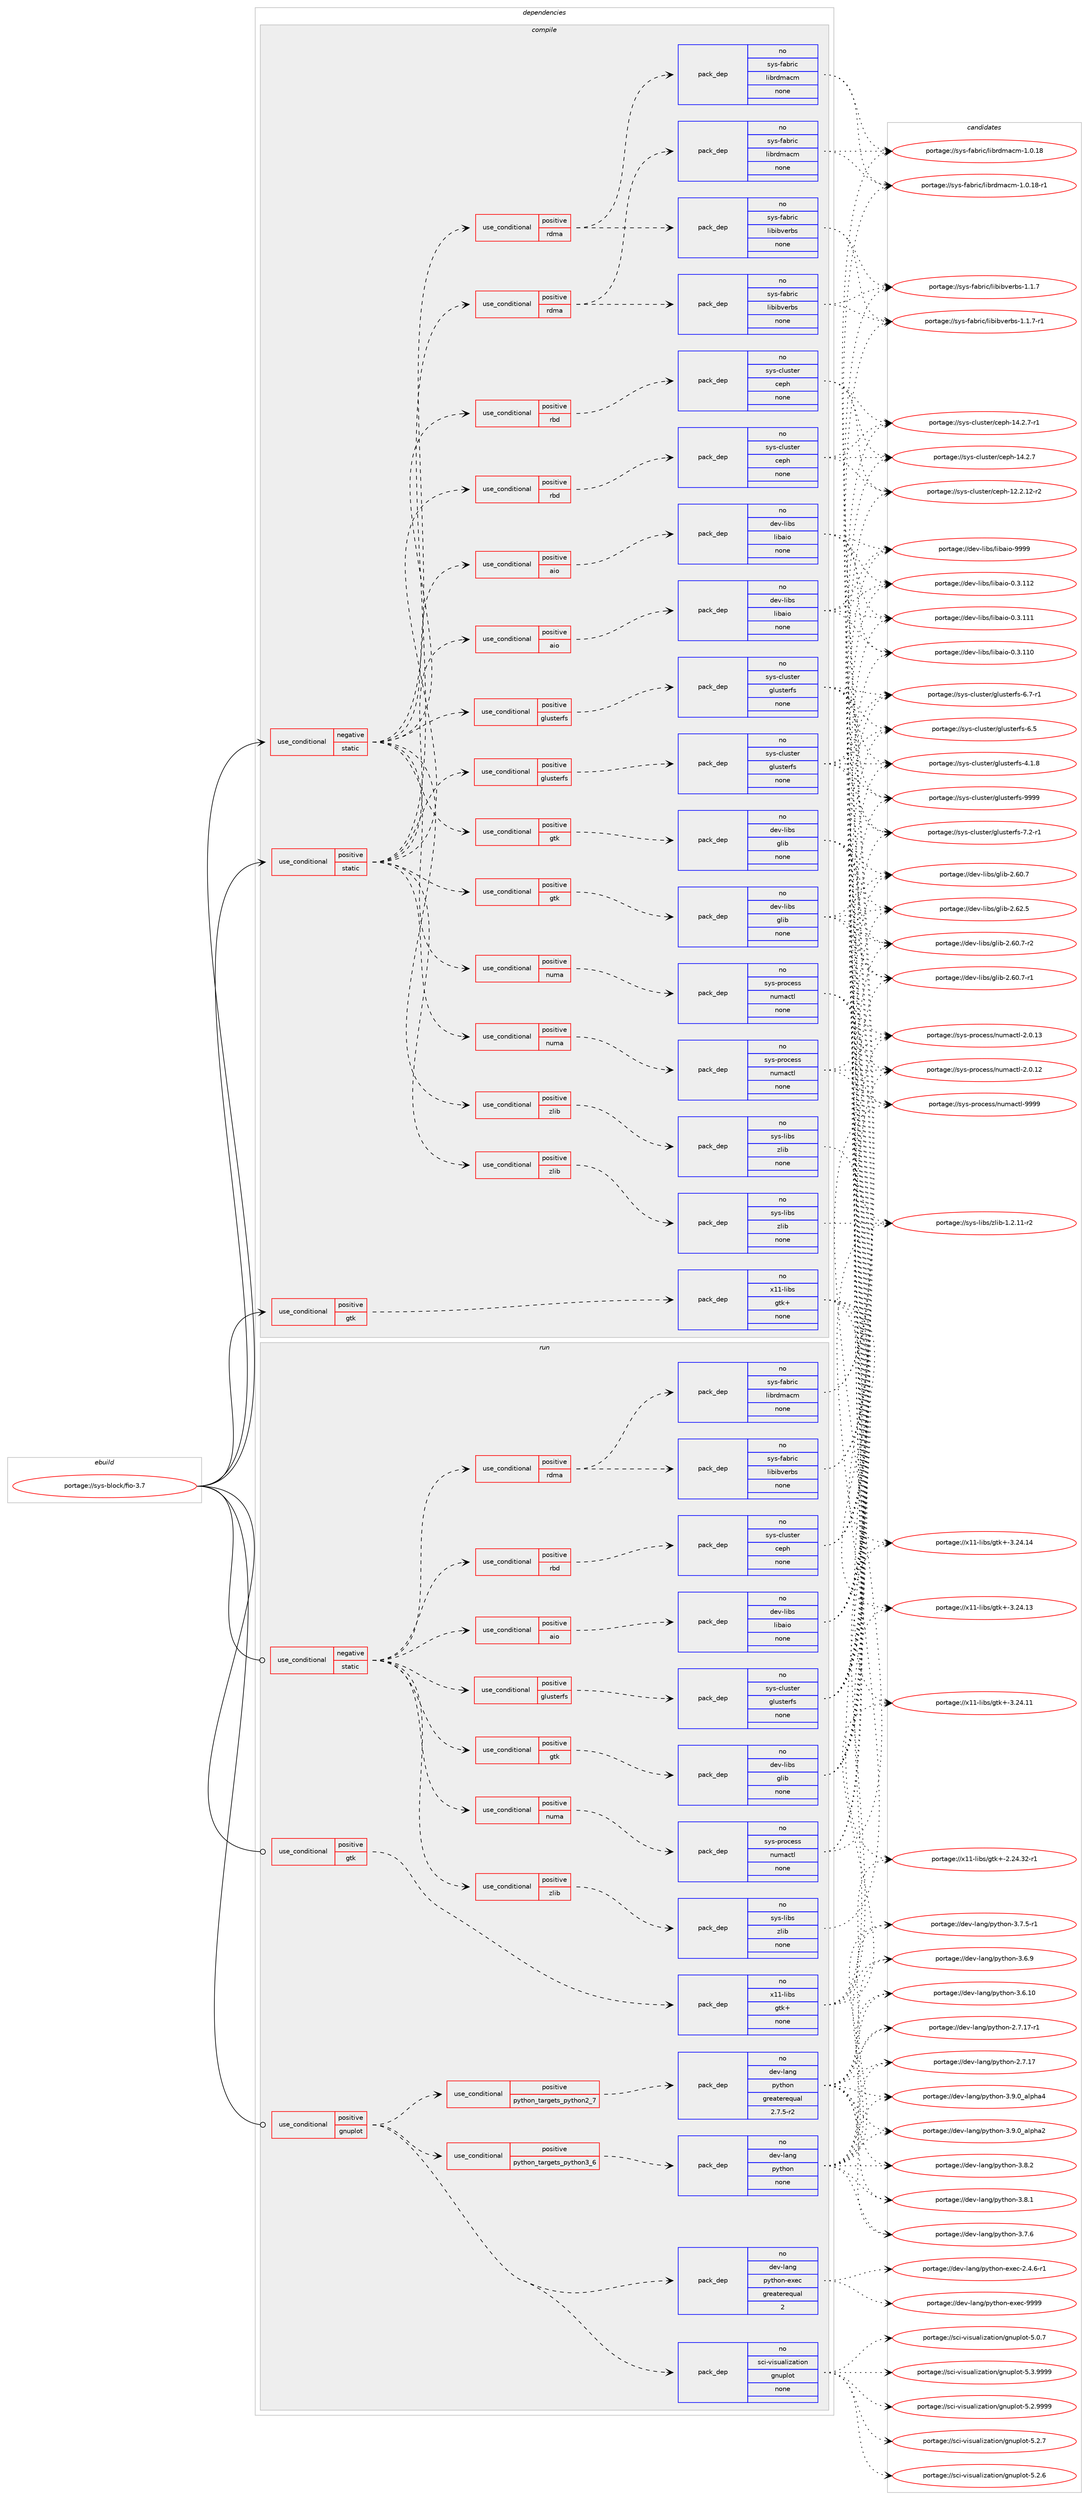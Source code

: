digraph prolog {

# *************
# Graph options
# *************

newrank=true;
concentrate=true;
compound=true;
graph [rankdir=LR,fontname=Helvetica,fontsize=10,ranksep=1.5];#, ranksep=2.5, nodesep=0.2];
edge  [arrowhead=vee];
node  [fontname=Helvetica,fontsize=10];

# **********
# The ebuild
# **********

subgraph cluster_leftcol {
color=gray;
rank=same;
label=<<i>ebuild</i>>;
id [label="portage://sys-block/fio-3.7", color=red, width=4, href="../sys-block/fio-3.7.svg"];
}

# ****************
# The dependencies
# ****************

subgraph cluster_midcol {
color=gray;
label=<<i>dependencies</i>>;
subgraph cluster_compile {
fillcolor="#eeeeee";
style=filled;
label=<<i>compile</i>>;
subgraph cond6771 {
dependency34667 [label=<<TABLE BORDER="0" CELLBORDER="1" CELLSPACING="0" CELLPADDING="4"><TR><TD ROWSPAN="3" CELLPADDING="10">use_conditional</TD></TR><TR><TD>negative</TD></TR><TR><TD>static</TD></TR></TABLE>>, shape=none, color=red];
subgraph cond6772 {
dependency34668 [label=<<TABLE BORDER="0" CELLBORDER="1" CELLSPACING="0" CELLPADDING="4"><TR><TD ROWSPAN="3" CELLPADDING="10">use_conditional</TD></TR><TR><TD>positive</TD></TR><TR><TD>aio</TD></TR></TABLE>>, shape=none, color=red];
subgraph pack27025 {
dependency34669 [label=<<TABLE BORDER="0" CELLBORDER="1" CELLSPACING="0" CELLPADDING="4" WIDTH="220"><TR><TD ROWSPAN="6" CELLPADDING="30">pack_dep</TD></TR><TR><TD WIDTH="110">no</TD></TR><TR><TD>dev-libs</TD></TR><TR><TD>libaio</TD></TR><TR><TD>none</TD></TR><TR><TD></TD></TR></TABLE>>, shape=none, color=blue];
}
dependency34668:e -> dependency34669:w [weight=20,style="dashed",arrowhead="vee"];
}
dependency34667:e -> dependency34668:w [weight=20,style="dashed",arrowhead="vee"];
subgraph cond6773 {
dependency34670 [label=<<TABLE BORDER="0" CELLBORDER="1" CELLSPACING="0" CELLPADDING="4"><TR><TD ROWSPAN="3" CELLPADDING="10">use_conditional</TD></TR><TR><TD>positive</TD></TR><TR><TD>glusterfs</TD></TR></TABLE>>, shape=none, color=red];
subgraph pack27026 {
dependency34671 [label=<<TABLE BORDER="0" CELLBORDER="1" CELLSPACING="0" CELLPADDING="4" WIDTH="220"><TR><TD ROWSPAN="6" CELLPADDING="30">pack_dep</TD></TR><TR><TD WIDTH="110">no</TD></TR><TR><TD>sys-cluster</TD></TR><TR><TD>glusterfs</TD></TR><TR><TD>none</TD></TR><TR><TD></TD></TR></TABLE>>, shape=none, color=blue];
}
dependency34670:e -> dependency34671:w [weight=20,style="dashed",arrowhead="vee"];
}
dependency34667:e -> dependency34670:w [weight=20,style="dashed",arrowhead="vee"];
subgraph cond6774 {
dependency34672 [label=<<TABLE BORDER="0" CELLBORDER="1" CELLSPACING="0" CELLPADDING="4"><TR><TD ROWSPAN="3" CELLPADDING="10">use_conditional</TD></TR><TR><TD>positive</TD></TR><TR><TD>gtk</TD></TR></TABLE>>, shape=none, color=red];
subgraph pack27027 {
dependency34673 [label=<<TABLE BORDER="0" CELLBORDER="1" CELLSPACING="0" CELLPADDING="4" WIDTH="220"><TR><TD ROWSPAN="6" CELLPADDING="30">pack_dep</TD></TR><TR><TD WIDTH="110">no</TD></TR><TR><TD>dev-libs</TD></TR><TR><TD>glib</TD></TR><TR><TD>none</TD></TR><TR><TD></TD></TR></TABLE>>, shape=none, color=blue];
}
dependency34672:e -> dependency34673:w [weight=20,style="dashed",arrowhead="vee"];
}
dependency34667:e -> dependency34672:w [weight=20,style="dashed",arrowhead="vee"];
subgraph cond6775 {
dependency34674 [label=<<TABLE BORDER="0" CELLBORDER="1" CELLSPACING="0" CELLPADDING="4"><TR><TD ROWSPAN="3" CELLPADDING="10">use_conditional</TD></TR><TR><TD>positive</TD></TR><TR><TD>numa</TD></TR></TABLE>>, shape=none, color=red];
subgraph pack27028 {
dependency34675 [label=<<TABLE BORDER="0" CELLBORDER="1" CELLSPACING="0" CELLPADDING="4" WIDTH="220"><TR><TD ROWSPAN="6" CELLPADDING="30">pack_dep</TD></TR><TR><TD WIDTH="110">no</TD></TR><TR><TD>sys-process</TD></TR><TR><TD>numactl</TD></TR><TR><TD>none</TD></TR><TR><TD></TD></TR></TABLE>>, shape=none, color=blue];
}
dependency34674:e -> dependency34675:w [weight=20,style="dashed",arrowhead="vee"];
}
dependency34667:e -> dependency34674:w [weight=20,style="dashed",arrowhead="vee"];
subgraph cond6776 {
dependency34676 [label=<<TABLE BORDER="0" CELLBORDER="1" CELLSPACING="0" CELLPADDING="4"><TR><TD ROWSPAN="3" CELLPADDING="10">use_conditional</TD></TR><TR><TD>positive</TD></TR><TR><TD>rbd</TD></TR></TABLE>>, shape=none, color=red];
subgraph pack27029 {
dependency34677 [label=<<TABLE BORDER="0" CELLBORDER="1" CELLSPACING="0" CELLPADDING="4" WIDTH="220"><TR><TD ROWSPAN="6" CELLPADDING="30">pack_dep</TD></TR><TR><TD WIDTH="110">no</TD></TR><TR><TD>sys-cluster</TD></TR><TR><TD>ceph</TD></TR><TR><TD>none</TD></TR><TR><TD></TD></TR></TABLE>>, shape=none, color=blue];
}
dependency34676:e -> dependency34677:w [weight=20,style="dashed",arrowhead="vee"];
}
dependency34667:e -> dependency34676:w [weight=20,style="dashed",arrowhead="vee"];
subgraph cond6777 {
dependency34678 [label=<<TABLE BORDER="0" CELLBORDER="1" CELLSPACING="0" CELLPADDING="4"><TR><TD ROWSPAN="3" CELLPADDING="10">use_conditional</TD></TR><TR><TD>positive</TD></TR><TR><TD>rdma</TD></TR></TABLE>>, shape=none, color=red];
subgraph pack27030 {
dependency34679 [label=<<TABLE BORDER="0" CELLBORDER="1" CELLSPACING="0" CELLPADDING="4" WIDTH="220"><TR><TD ROWSPAN="6" CELLPADDING="30">pack_dep</TD></TR><TR><TD WIDTH="110">no</TD></TR><TR><TD>sys-fabric</TD></TR><TR><TD>libibverbs</TD></TR><TR><TD>none</TD></TR><TR><TD></TD></TR></TABLE>>, shape=none, color=blue];
}
dependency34678:e -> dependency34679:w [weight=20,style="dashed",arrowhead="vee"];
subgraph pack27031 {
dependency34680 [label=<<TABLE BORDER="0" CELLBORDER="1" CELLSPACING="0" CELLPADDING="4" WIDTH="220"><TR><TD ROWSPAN="6" CELLPADDING="30">pack_dep</TD></TR><TR><TD WIDTH="110">no</TD></TR><TR><TD>sys-fabric</TD></TR><TR><TD>librdmacm</TD></TR><TR><TD>none</TD></TR><TR><TD></TD></TR></TABLE>>, shape=none, color=blue];
}
dependency34678:e -> dependency34680:w [weight=20,style="dashed",arrowhead="vee"];
}
dependency34667:e -> dependency34678:w [weight=20,style="dashed",arrowhead="vee"];
subgraph cond6778 {
dependency34681 [label=<<TABLE BORDER="0" CELLBORDER="1" CELLSPACING="0" CELLPADDING="4"><TR><TD ROWSPAN="3" CELLPADDING="10">use_conditional</TD></TR><TR><TD>positive</TD></TR><TR><TD>zlib</TD></TR></TABLE>>, shape=none, color=red];
subgraph pack27032 {
dependency34682 [label=<<TABLE BORDER="0" CELLBORDER="1" CELLSPACING="0" CELLPADDING="4" WIDTH="220"><TR><TD ROWSPAN="6" CELLPADDING="30">pack_dep</TD></TR><TR><TD WIDTH="110">no</TD></TR><TR><TD>sys-libs</TD></TR><TR><TD>zlib</TD></TR><TR><TD>none</TD></TR><TR><TD></TD></TR></TABLE>>, shape=none, color=blue];
}
dependency34681:e -> dependency34682:w [weight=20,style="dashed",arrowhead="vee"];
}
dependency34667:e -> dependency34681:w [weight=20,style="dashed",arrowhead="vee"];
}
id:e -> dependency34667:w [weight=20,style="solid",arrowhead="vee"];
subgraph cond6779 {
dependency34683 [label=<<TABLE BORDER="0" CELLBORDER="1" CELLSPACING="0" CELLPADDING="4"><TR><TD ROWSPAN="3" CELLPADDING="10">use_conditional</TD></TR><TR><TD>positive</TD></TR><TR><TD>gtk</TD></TR></TABLE>>, shape=none, color=red];
subgraph pack27033 {
dependency34684 [label=<<TABLE BORDER="0" CELLBORDER="1" CELLSPACING="0" CELLPADDING="4" WIDTH="220"><TR><TD ROWSPAN="6" CELLPADDING="30">pack_dep</TD></TR><TR><TD WIDTH="110">no</TD></TR><TR><TD>x11-libs</TD></TR><TR><TD>gtk+</TD></TR><TR><TD>none</TD></TR><TR><TD></TD></TR></TABLE>>, shape=none, color=blue];
}
dependency34683:e -> dependency34684:w [weight=20,style="dashed",arrowhead="vee"];
}
id:e -> dependency34683:w [weight=20,style="solid",arrowhead="vee"];
subgraph cond6780 {
dependency34685 [label=<<TABLE BORDER="0" CELLBORDER="1" CELLSPACING="0" CELLPADDING="4"><TR><TD ROWSPAN="3" CELLPADDING="10">use_conditional</TD></TR><TR><TD>positive</TD></TR><TR><TD>static</TD></TR></TABLE>>, shape=none, color=red];
subgraph cond6781 {
dependency34686 [label=<<TABLE BORDER="0" CELLBORDER="1" CELLSPACING="0" CELLPADDING="4"><TR><TD ROWSPAN="3" CELLPADDING="10">use_conditional</TD></TR><TR><TD>positive</TD></TR><TR><TD>aio</TD></TR></TABLE>>, shape=none, color=red];
subgraph pack27034 {
dependency34687 [label=<<TABLE BORDER="0" CELLBORDER="1" CELLSPACING="0" CELLPADDING="4" WIDTH="220"><TR><TD ROWSPAN="6" CELLPADDING="30">pack_dep</TD></TR><TR><TD WIDTH="110">no</TD></TR><TR><TD>dev-libs</TD></TR><TR><TD>libaio</TD></TR><TR><TD>none</TD></TR><TR><TD></TD></TR></TABLE>>, shape=none, color=blue];
}
dependency34686:e -> dependency34687:w [weight=20,style="dashed",arrowhead="vee"];
}
dependency34685:e -> dependency34686:w [weight=20,style="dashed",arrowhead="vee"];
subgraph cond6782 {
dependency34688 [label=<<TABLE BORDER="0" CELLBORDER="1" CELLSPACING="0" CELLPADDING="4"><TR><TD ROWSPAN="3" CELLPADDING="10">use_conditional</TD></TR><TR><TD>positive</TD></TR><TR><TD>glusterfs</TD></TR></TABLE>>, shape=none, color=red];
subgraph pack27035 {
dependency34689 [label=<<TABLE BORDER="0" CELLBORDER="1" CELLSPACING="0" CELLPADDING="4" WIDTH="220"><TR><TD ROWSPAN="6" CELLPADDING="30">pack_dep</TD></TR><TR><TD WIDTH="110">no</TD></TR><TR><TD>sys-cluster</TD></TR><TR><TD>glusterfs</TD></TR><TR><TD>none</TD></TR><TR><TD></TD></TR></TABLE>>, shape=none, color=blue];
}
dependency34688:e -> dependency34689:w [weight=20,style="dashed",arrowhead="vee"];
}
dependency34685:e -> dependency34688:w [weight=20,style="dashed",arrowhead="vee"];
subgraph cond6783 {
dependency34690 [label=<<TABLE BORDER="0" CELLBORDER="1" CELLSPACING="0" CELLPADDING="4"><TR><TD ROWSPAN="3" CELLPADDING="10">use_conditional</TD></TR><TR><TD>positive</TD></TR><TR><TD>gtk</TD></TR></TABLE>>, shape=none, color=red];
subgraph pack27036 {
dependency34691 [label=<<TABLE BORDER="0" CELLBORDER="1" CELLSPACING="0" CELLPADDING="4" WIDTH="220"><TR><TD ROWSPAN="6" CELLPADDING="30">pack_dep</TD></TR><TR><TD WIDTH="110">no</TD></TR><TR><TD>dev-libs</TD></TR><TR><TD>glib</TD></TR><TR><TD>none</TD></TR><TR><TD></TD></TR></TABLE>>, shape=none, color=blue];
}
dependency34690:e -> dependency34691:w [weight=20,style="dashed",arrowhead="vee"];
}
dependency34685:e -> dependency34690:w [weight=20,style="dashed",arrowhead="vee"];
subgraph cond6784 {
dependency34692 [label=<<TABLE BORDER="0" CELLBORDER="1" CELLSPACING="0" CELLPADDING="4"><TR><TD ROWSPAN="3" CELLPADDING="10">use_conditional</TD></TR><TR><TD>positive</TD></TR><TR><TD>numa</TD></TR></TABLE>>, shape=none, color=red];
subgraph pack27037 {
dependency34693 [label=<<TABLE BORDER="0" CELLBORDER="1" CELLSPACING="0" CELLPADDING="4" WIDTH="220"><TR><TD ROWSPAN="6" CELLPADDING="30">pack_dep</TD></TR><TR><TD WIDTH="110">no</TD></TR><TR><TD>sys-process</TD></TR><TR><TD>numactl</TD></TR><TR><TD>none</TD></TR><TR><TD></TD></TR></TABLE>>, shape=none, color=blue];
}
dependency34692:e -> dependency34693:w [weight=20,style="dashed",arrowhead="vee"];
}
dependency34685:e -> dependency34692:w [weight=20,style="dashed",arrowhead="vee"];
subgraph cond6785 {
dependency34694 [label=<<TABLE BORDER="0" CELLBORDER="1" CELLSPACING="0" CELLPADDING="4"><TR><TD ROWSPAN="3" CELLPADDING="10">use_conditional</TD></TR><TR><TD>positive</TD></TR><TR><TD>rbd</TD></TR></TABLE>>, shape=none, color=red];
subgraph pack27038 {
dependency34695 [label=<<TABLE BORDER="0" CELLBORDER="1" CELLSPACING="0" CELLPADDING="4" WIDTH="220"><TR><TD ROWSPAN="6" CELLPADDING="30">pack_dep</TD></TR><TR><TD WIDTH="110">no</TD></TR><TR><TD>sys-cluster</TD></TR><TR><TD>ceph</TD></TR><TR><TD>none</TD></TR><TR><TD></TD></TR></TABLE>>, shape=none, color=blue];
}
dependency34694:e -> dependency34695:w [weight=20,style="dashed",arrowhead="vee"];
}
dependency34685:e -> dependency34694:w [weight=20,style="dashed",arrowhead="vee"];
subgraph cond6786 {
dependency34696 [label=<<TABLE BORDER="0" CELLBORDER="1" CELLSPACING="0" CELLPADDING="4"><TR><TD ROWSPAN="3" CELLPADDING="10">use_conditional</TD></TR><TR><TD>positive</TD></TR><TR><TD>rdma</TD></TR></TABLE>>, shape=none, color=red];
subgraph pack27039 {
dependency34697 [label=<<TABLE BORDER="0" CELLBORDER="1" CELLSPACING="0" CELLPADDING="4" WIDTH="220"><TR><TD ROWSPAN="6" CELLPADDING="30">pack_dep</TD></TR><TR><TD WIDTH="110">no</TD></TR><TR><TD>sys-fabric</TD></TR><TR><TD>libibverbs</TD></TR><TR><TD>none</TD></TR><TR><TD></TD></TR></TABLE>>, shape=none, color=blue];
}
dependency34696:e -> dependency34697:w [weight=20,style="dashed",arrowhead="vee"];
subgraph pack27040 {
dependency34698 [label=<<TABLE BORDER="0" CELLBORDER="1" CELLSPACING="0" CELLPADDING="4" WIDTH="220"><TR><TD ROWSPAN="6" CELLPADDING="30">pack_dep</TD></TR><TR><TD WIDTH="110">no</TD></TR><TR><TD>sys-fabric</TD></TR><TR><TD>librdmacm</TD></TR><TR><TD>none</TD></TR><TR><TD></TD></TR></TABLE>>, shape=none, color=blue];
}
dependency34696:e -> dependency34698:w [weight=20,style="dashed",arrowhead="vee"];
}
dependency34685:e -> dependency34696:w [weight=20,style="dashed",arrowhead="vee"];
subgraph cond6787 {
dependency34699 [label=<<TABLE BORDER="0" CELLBORDER="1" CELLSPACING="0" CELLPADDING="4"><TR><TD ROWSPAN="3" CELLPADDING="10">use_conditional</TD></TR><TR><TD>positive</TD></TR><TR><TD>zlib</TD></TR></TABLE>>, shape=none, color=red];
subgraph pack27041 {
dependency34700 [label=<<TABLE BORDER="0" CELLBORDER="1" CELLSPACING="0" CELLPADDING="4" WIDTH="220"><TR><TD ROWSPAN="6" CELLPADDING="30">pack_dep</TD></TR><TR><TD WIDTH="110">no</TD></TR><TR><TD>sys-libs</TD></TR><TR><TD>zlib</TD></TR><TR><TD>none</TD></TR><TR><TD></TD></TR></TABLE>>, shape=none, color=blue];
}
dependency34699:e -> dependency34700:w [weight=20,style="dashed",arrowhead="vee"];
}
dependency34685:e -> dependency34699:w [weight=20,style="dashed",arrowhead="vee"];
}
id:e -> dependency34685:w [weight=20,style="solid",arrowhead="vee"];
}
subgraph cluster_compileandrun {
fillcolor="#eeeeee";
style=filled;
label=<<i>compile and run</i>>;
}
subgraph cluster_run {
fillcolor="#eeeeee";
style=filled;
label=<<i>run</i>>;
subgraph cond6788 {
dependency34701 [label=<<TABLE BORDER="0" CELLBORDER="1" CELLSPACING="0" CELLPADDING="4"><TR><TD ROWSPAN="3" CELLPADDING="10">use_conditional</TD></TR><TR><TD>negative</TD></TR><TR><TD>static</TD></TR></TABLE>>, shape=none, color=red];
subgraph cond6789 {
dependency34702 [label=<<TABLE BORDER="0" CELLBORDER="1" CELLSPACING="0" CELLPADDING="4"><TR><TD ROWSPAN="3" CELLPADDING="10">use_conditional</TD></TR><TR><TD>positive</TD></TR><TR><TD>aio</TD></TR></TABLE>>, shape=none, color=red];
subgraph pack27042 {
dependency34703 [label=<<TABLE BORDER="0" CELLBORDER="1" CELLSPACING="0" CELLPADDING="4" WIDTH="220"><TR><TD ROWSPAN="6" CELLPADDING="30">pack_dep</TD></TR><TR><TD WIDTH="110">no</TD></TR><TR><TD>dev-libs</TD></TR><TR><TD>libaio</TD></TR><TR><TD>none</TD></TR><TR><TD></TD></TR></TABLE>>, shape=none, color=blue];
}
dependency34702:e -> dependency34703:w [weight=20,style="dashed",arrowhead="vee"];
}
dependency34701:e -> dependency34702:w [weight=20,style="dashed",arrowhead="vee"];
subgraph cond6790 {
dependency34704 [label=<<TABLE BORDER="0" CELLBORDER="1" CELLSPACING="0" CELLPADDING="4"><TR><TD ROWSPAN="3" CELLPADDING="10">use_conditional</TD></TR><TR><TD>positive</TD></TR><TR><TD>glusterfs</TD></TR></TABLE>>, shape=none, color=red];
subgraph pack27043 {
dependency34705 [label=<<TABLE BORDER="0" CELLBORDER="1" CELLSPACING="0" CELLPADDING="4" WIDTH="220"><TR><TD ROWSPAN="6" CELLPADDING="30">pack_dep</TD></TR><TR><TD WIDTH="110">no</TD></TR><TR><TD>sys-cluster</TD></TR><TR><TD>glusterfs</TD></TR><TR><TD>none</TD></TR><TR><TD></TD></TR></TABLE>>, shape=none, color=blue];
}
dependency34704:e -> dependency34705:w [weight=20,style="dashed",arrowhead="vee"];
}
dependency34701:e -> dependency34704:w [weight=20,style="dashed",arrowhead="vee"];
subgraph cond6791 {
dependency34706 [label=<<TABLE BORDER="0" CELLBORDER="1" CELLSPACING="0" CELLPADDING="4"><TR><TD ROWSPAN="3" CELLPADDING="10">use_conditional</TD></TR><TR><TD>positive</TD></TR><TR><TD>gtk</TD></TR></TABLE>>, shape=none, color=red];
subgraph pack27044 {
dependency34707 [label=<<TABLE BORDER="0" CELLBORDER="1" CELLSPACING="0" CELLPADDING="4" WIDTH="220"><TR><TD ROWSPAN="6" CELLPADDING="30">pack_dep</TD></TR><TR><TD WIDTH="110">no</TD></TR><TR><TD>dev-libs</TD></TR><TR><TD>glib</TD></TR><TR><TD>none</TD></TR><TR><TD></TD></TR></TABLE>>, shape=none, color=blue];
}
dependency34706:e -> dependency34707:w [weight=20,style="dashed",arrowhead="vee"];
}
dependency34701:e -> dependency34706:w [weight=20,style="dashed",arrowhead="vee"];
subgraph cond6792 {
dependency34708 [label=<<TABLE BORDER="0" CELLBORDER="1" CELLSPACING="0" CELLPADDING="4"><TR><TD ROWSPAN="3" CELLPADDING="10">use_conditional</TD></TR><TR><TD>positive</TD></TR><TR><TD>numa</TD></TR></TABLE>>, shape=none, color=red];
subgraph pack27045 {
dependency34709 [label=<<TABLE BORDER="0" CELLBORDER="1" CELLSPACING="0" CELLPADDING="4" WIDTH="220"><TR><TD ROWSPAN="6" CELLPADDING="30">pack_dep</TD></TR><TR><TD WIDTH="110">no</TD></TR><TR><TD>sys-process</TD></TR><TR><TD>numactl</TD></TR><TR><TD>none</TD></TR><TR><TD></TD></TR></TABLE>>, shape=none, color=blue];
}
dependency34708:e -> dependency34709:w [weight=20,style="dashed",arrowhead="vee"];
}
dependency34701:e -> dependency34708:w [weight=20,style="dashed",arrowhead="vee"];
subgraph cond6793 {
dependency34710 [label=<<TABLE BORDER="0" CELLBORDER="1" CELLSPACING="0" CELLPADDING="4"><TR><TD ROWSPAN="3" CELLPADDING="10">use_conditional</TD></TR><TR><TD>positive</TD></TR><TR><TD>rbd</TD></TR></TABLE>>, shape=none, color=red];
subgraph pack27046 {
dependency34711 [label=<<TABLE BORDER="0" CELLBORDER="1" CELLSPACING="0" CELLPADDING="4" WIDTH="220"><TR><TD ROWSPAN="6" CELLPADDING="30">pack_dep</TD></TR><TR><TD WIDTH="110">no</TD></TR><TR><TD>sys-cluster</TD></TR><TR><TD>ceph</TD></TR><TR><TD>none</TD></TR><TR><TD></TD></TR></TABLE>>, shape=none, color=blue];
}
dependency34710:e -> dependency34711:w [weight=20,style="dashed",arrowhead="vee"];
}
dependency34701:e -> dependency34710:w [weight=20,style="dashed",arrowhead="vee"];
subgraph cond6794 {
dependency34712 [label=<<TABLE BORDER="0" CELLBORDER="1" CELLSPACING="0" CELLPADDING="4"><TR><TD ROWSPAN="3" CELLPADDING="10">use_conditional</TD></TR><TR><TD>positive</TD></TR><TR><TD>rdma</TD></TR></TABLE>>, shape=none, color=red];
subgraph pack27047 {
dependency34713 [label=<<TABLE BORDER="0" CELLBORDER="1" CELLSPACING="0" CELLPADDING="4" WIDTH="220"><TR><TD ROWSPAN="6" CELLPADDING="30">pack_dep</TD></TR><TR><TD WIDTH="110">no</TD></TR><TR><TD>sys-fabric</TD></TR><TR><TD>libibverbs</TD></TR><TR><TD>none</TD></TR><TR><TD></TD></TR></TABLE>>, shape=none, color=blue];
}
dependency34712:e -> dependency34713:w [weight=20,style="dashed",arrowhead="vee"];
subgraph pack27048 {
dependency34714 [label=<<TABLE BORDER="0" CELLBORDER="1" CELLSPACING="0" CELLPADDING="4" WIDTH="220"><TR><TD ROWSPAN="6" CELLPADDING="30">pack_dep</TD></TR><TR><TD WIDTH="110">no</TD></TR><TR><TD>sys-fabric</TD></TR><TR><TD>librdmacm</TD></TR><TR><TD>none</TD></TR><TR><TD></TD></TR></TABLE>>, shape=none, color=blue];
}
dependency34712:e -> dependency34714:w [weight=20,style="dashed",arrowhead="vee"];
}
dependency34701:e -> dependency34712:w [weight=20,style="dashed",arrowhead="vee"];
subgraph cond6795 {
dependency34715 [label=<<TABLE BORDER="0" CELLBORDER="1" CELLSPACING="0" CELLPADDING="4"><TR><TD ROWSPAN="3" CELLPADDING="10">use_conditional</TD></TR><TR><TD>positive</TD></TR><TR><TD>zlib</TD></TR></TABLE>>, shape=none, color=red];
subgraph pack27049 {
dependency34716 [label=<<TABLE BORDER="0" CELLBORDER="1" CELLSPACING="0" CELLPADDING="4" WIDTH="220"><TR><TD ROWSPAN="6" CELLPADDING="30">pack_dep</TD></TR><TR><TD WIDTH="110">no</TD></TR><TR><TD>sys-libs</TD></TR><TR><TD>zlib</TD></TR><TR><TD>none</TD></TR><TR><TD></TD></TR></TABLE>>, shape=none, color=blue];
}
dependency34715:e -> dependency34716:w [weight=20,style="dashed",arrowhead="vee"];
}
dependency34701:e -> dependency34715:w [weight=20,style="dashed",arrowhead="vee"];
}
id:e -> dependency34701:w [weight=20,style="solid",arrowhead="odot"];
subgraph cond6796 {
dependency34717 [label=<<TABLE BORDER="0" CELLBORDER="1" CELLSPACING="0" CELLPADDING="4"><TR><TD ROWSPAN="3" CELLPADDING="10">use_conditional</TD></TR><TR><TD>positive</TD></TR><TR><TD>gnuplot</TD></TR></TABLE>>, shape=none, color=red];
subgraph pack27050 {
dependency34718 [label=<<TABLE BORDER="0" CELLBORDER="1" CELLSPACING="0" CELLPADDING="4" WIDTH="220"><TR><TD ROWSPAN="6" CELLPADDING="30">pack_dep</TD></TR><TR><TD WIDTH="110">no</TD></TR><TR><TD>sci-visualization</TD></TR><TR><TD>gnuplot</TD></TR><TR><TD>none</TD></TR><TR><TD></TD></TR></TABLE>>, shape=none, color=blue];
}
dependency34717:e -> dependency34718:w [weight=20,style="dashed",arrowhead="vee"];
subgraph cond6797 {
dependency34719 [label=<<TABLE BORDER="0" CELLBORDER="1" CELLSPACING="0" CELLPADDING="4"><TR><TD ROWSPAN="3" CELLPADDING="10">use_conditional</TD></TR><TR><TD>positive</TD></TR><TR><TD>python_targets_python2_7</TD></TR></TABLE>>, shape=none, color=red];
subgraph pack27051 {
dependency34720 [label=<<TABLE BORDER="0" CELLBORDER="1" CELLSPACING="0" CELLPADDING="4" WIDTH="220"><TR><TD ROWSPAN="6" CELLPADDING="30">pack_dep</TD></TR><TR><TD WIDTH="110">no</TD></TR><TR><TD>dev-lang</TD></TR><TR><TD>python</TD></TR><TR><TD>greaterequal</TD></TR><TR><TD>2.7.5-r2</TD></TR></TABLE>>, shape=none, color=blue];
}
dependency34719:e -> dependency34720:w [weight=20,style="dashed",arrowhead="vee"];
}
dependency34717:e -> dependency34719:w [weight=20,style="dashed",arrowhead="vee"];
subgraph cond6798 {
dependency34721 [label=<<TABLE BORDER="0" CELLBORDER="1" CELLSPACING="0" CELLPADDING="4"><TR><TD ROWSPAN="3" CELLPADDING="10">use_conditional</TD></TR><TR><TD>positive</TD></TR><TR><TD>python_targets_python3_6</TD></TR></TABLE>>, shape=none, color=red];
subgraph pack27052 {
dependency34722 [label=<<TABLE BORDER="0" CELLBORDER="1" CELLSPACING="0" CELLPADDING="4" WIDTH="220"><TR><TD ROWSPAN="6" CELLPADDING="30">pack_dep</TD></TR><TR><TD WIDTH="110">no</TD></TR><TR><TD>dev-lang</TD></TR><TR><TD>python</TD></TR><TR><TD>none</TD></TR><TR><TD></TD></TR></TABLE>>, shape=none, color=blue];
}
dependency34721:e -> dependency34722:w [weight=20,style="dashed",arrowhead="vee"];
}
dependency34717:e -> dependency34721:w [weight=20,style="dashed",arrowhead="vee"];
subgraph pack27053 {
dependency34723 [label=<<TABLE BORDER="0" CELLBORDER="1" CELLSPACING="0" CELLPADDING="4" WIDTH="220"><TR><TD ROWSPAN="6" CELLPADDING="30">pack_dep</TD></TR><TR><TD WIDTH="110">no</TD></TR><TR><TD>dev-lang</TD></TR><TR><TD>python-exec</TD></TR><TR><TD>greaterequal</TD></TR><TR><TD>2</TD></TR></TABLE>>, shape=none, color=blue];
}
dependency34717:e -> dependency34723:w [weight=20,style="dashed",arrowhead="vee"];
}
id:e -> dependency34717:w [weight=20,style="solid",arrowhead="odot"];
subgraph cond6799 {
dependency34724 [label=<<TABLE BORDER="0" CELLBORDER="1" CELLSPACING="0" CELLPADDING="4"><TR><TD ROWSPAN="3" CELLPADDING="10">use_conditional</TD></TR><TR><TD>positive</TD></TR><TR><TD>gtk</TD></TR></TABLE>>, shape=none, color=red];
subgraph pack27054 {
dependency34725 [label=<<TABLE BORDER="0" CELLBORDER="1" CELLSPACING="0" CELLPADDING="4" WIDTH="220"><TR><TD ROWSPAN="6" CELLPADDING="30">pack_dep</TD></TR><TR><TD WIDTH="110">no</TD></TR><TR><TD>x11-libs</TD></TR><TR><TD>gtk+</TD></TR><TR><TD>none</TD></TR><TR><TD></TD></TR></TABLE>>, shape=none, color=blue];
}
dependency34724:e -> dependency34725:w [weight=20,style="dashed",arrowhead="vee"];
}
id:e -> dependency34724:w [weight=20,style="solid",arrowhead="odot"];
}
}

# **************
# The candidates
# **************

subgraph cluster_choices {
rank=same;
color=gray;
label=<<i>candidates</i>>;

subgraph choice27025 {
color=black;
nodesep=1;
choice10010111845108105981154710810598971051114557575757 [label="portage://dev-libs/libaio-9999", color=red, width=4,href="../dev-libs/libaio-9999.svg"];
choice10010111845108105981154710810598971051114548465146494950 [label="portage://dev-libs/libaio-0.3.112", color=red, width=4,href="../dev-libs/libaio-0.3.112.svg"];
choice10010111845108105981154710810598971051114548465146494949 [label="portage://dev-libs/libaio-0.3.111", color=red, width=4,href="../dev-libs/libaio-0.3.111.svg"];
choice10010111845108105981154710810598971051114548465146494948 [label="portage://dev-libs/libaio-0.3.110", color=red, width=4,href="../dev-libs/libaio-0.3.110.svg"];
dependency34669:e -> choice10010111845108105981154710810598971051114557575757:w [style=dotted,weight="100"];
dependency34669:e -> choice10010111845108105981154710810598971051114548465146494950:w [style=dotted,weight="100"];
dependency34669:e -> choice10010111845108105981154710810598971051114548465146494949:w [style=dotted,weight="100"];
dependency34669:e -> choice10010111845108105981154710810598971051114548465146494948:w [style=dotted,weight="100"];
}
subgraph choice27026 {
color=black;
nodesep=1;
choice1151211154599108117115116101114471031081171151161011141021154557575757 [label="portage://sys-cluster/glusterfs-9999", color=red, width=4,href="../sys-cluster/glusterfs-9999.svg"];
choice115121115459910811711511610111447103108117115116101114102115455546504511449 [label="portage://sys-cluster/glusterfs-7.2-r1", color=red, width=4,href="../sys-cluster/glusterfs-7.2-r1.svg"];
choice115121115459910811711511610111447103108117115116101114102115455446554511449 [label="portage://sys-cluster/glusterfs-6.7-r1", color=red, width=4,href="../sys-cluster/glusterfs-6.7-r1.svg"];
choice11512111545991081171151161011144710310811711511610111410211545544653 [label="portage://sys-cluster/glusterfs-6.5", color=red, width=4,href="../sys-cluster/glusterfs-6.5.svg"];
choice115121115459910811711511610111447103108117115116101114102115455246494656 [label="portage://sys-cluster/glusterfs-4.1.8", color=red, width=4,href="../sys-cluster/glusterfs-4.1.8.svg"];
dependency34671:e -> choice1151211154599108117115116101114471031081171151161011141021154557575757:w [style=dotted,weight="100"];
dependency34671:e -> choice115121115459910811711511610111447103108117115116101114102115455546504511449:w [style=dotted,weight="100"];
dependency34671:e -> choice115121115459910811711511610111447103108117115116101114102115455446554511449:w [style=dotted,weight="100"];
dependency34671:e -> choice11512111545991081171151161011144710310811711511610111410211545544653:w [style=dotted,weight="100"];
dependency34671:e -> choice115121115459910811711511610111447103108117115116101114102115455246494656:w [style=dotted,weight="100"];
}
subgraph choice27027 {
color=black;
nodesep=1;
choice1001011184510810598115471031081059845504654504653 [label="portage://dev-libs/glib-2.62.5", color=red, width=4,href="../dev-libs/glib-2.62.5.svg"];
choice10010111845108105981154710310810598455046544846554511450 [label="portage://dev-libs/glib-2.60.7-r2", color=red, width=4,href="../dev-libs/glib-2.60.7-r2.svg"];
choice10010111845108105981154710310810598455046544846554511449 [label="portage://dev-libs/glib-2.60.7-r1", color=red, width=4,href="../dev-libs/glib-2.60.7-r1.svg"];
choice1001011184510810598115471031081059845504654484655 [label="portage://dev-libs/glib-2.60.7", color=red, width=4,href="../dev-libs/glib-2.60.7.svg"];
dependency34673:e -> choice1001011184510810598115471031081059845504654504653:w [style=dotted,weight="100"];
dependency34673:e -> choice10010111845108105981154710310810598455046544846554511450:w [style=dotted,weight="100"];
dependency34673:e -> choice10010111845108105981154710310810598455046544846554511449:w [style=dotted,weight="100"];
dependency34673:e -> choice1001011184510810598115471031081059845504654484655:w [style=dotted,weight="100"];
}
subgraph choice27028 {
color=black;
nodesep=1;
choice11512111545112114111991011151154711011710997991161084557575757 [label="portage://sys-process/numactl-9999", color=red, width=4,href="../sys-process/numactl-9999.svg"];
choice115121115451121141119910111511547110117109979911610845504648464951 [label="portage://sys-process/numactl-2.0.13", color=red, width=4,href="../sys-process/numactl-2.0.13.svg"];
choice115121115451121141119910111511547110117109979911610845504648464950 [label="portage://sys-process/numactl-2.0.12", color=red, width=4,href="../sys-process/numactl-2.0.12.svg"];
dependency34675:e -> choice11512111545112114111991011151154711011710997991161084557575757:w [style=dotted,weight="100"];
dependency34675:e -> choice115121115451121141119910111511547110117109979911610845504648464951:w [style=dotted,weight="100"];
dependency34675:e -> choice115121115451121141119910111511547110117109979911610845504648464950:w [style=dotted,weight="100"];
}
subgraph choice27029 {
color=black;
nodesep=1;
choice11512111545991081171151161011144799101112104454952465046554511449 [label="portage://sys-cluster/ceph-14.2.7-r1", color=red, width=4,href="../sys-cluster/ceph-14.2.7-r1.svg"];
choice1151211154599108117115116101114479910111210445495246504655 [label="portage://sys-cluster/ceph-14.2.7", color=red, width=4,href="../sys-cluster/ceph-14.2.7.svg"];
choice1151211154599108117115116101114479910111210445495046504649504511450 [label="portage://sys-cluster/ceph-12.2.12-r2", color=red, width=4,href="../sys-cluster/ceph-12.2.12-r2.svg"];
dependency34677:e -> choice11512111545991081171151161011144799101112104454952465046554511449:w [style=dotted,weight="100"];
dependency34677:e -> choice1151211154599108117115116101114479910111210445495246504655:w [style=dotted,weight="100"];
dependency34677:e -> choice1151211154599108117115116101114479910111210445495046504649504511450:w [style=dotted,weight="100"];
}
subgraph choice27030 {
color=black;
nodesep=1;
choice11512111545102979811410599471081059810598118101114981154549464946554511449 [label="portage://sys-fabric/libibverbs-1.1.7-r1", color=red, width=4,href="../sys-fabric/libibverbs-1.1.7-r1.svg"];
choice1151211154510297981141059947108105981059811810111498115454946494655 [label="portage://sys-fabric/libibverbs-1.1.7", color=red, width=4,href="../sys-fabric/libibverbs-1.1.7.svg"];
dependency34679:e -> choice11512111545102979811410599471081059810598118101114981154549464946554511449:w [style=dotted,weight="100"];
dependency34679:e -> choice1151211154510297981141059947108105981059811810111498115454946494655:w [style=dotted,weight="100"];
}
subgraph choice27031 {
color=black;
nodesep=1;
choice1151211154510297981141059947108105981141001099799109454946484649564511449 [label="portage://sys-fabric/librdmacm-1.0.18-r1", color=red, width=4,href="../sys-fabric/librdmacm-1.0.18-r1.svg"];
choice115121115451029798114105994710810598114100109979910945494648464956 [label="portage://sys-fabric/librdmacm-1.0.18", color=red, width=4,href="../sys-fabric/librdmacm-1.0.18.svg"];
dependency34680:e -> choice1151211154510297981141059947108105981141001099799109454946484649564511449:w [style=dotted,weight="100"];
dependency34680:e -> choice115121115451029798114105994710810598114100109979910945494648464956:w [style=dotted,weight="100"];
}
subgraph choice27032 {
color=black;
nodesep=1;
choice11512111545108105981154712210810598454946504649494511450 [label="portage://sys-libs/zlib-1.2.11-r2", color=red, width=4,href="../sys-libs/zlib-1.2.11-r2.svg"];
dependency34682:e -> choice11512111545108105981154712210810598454946504649494511450:w [style=dotted,weight="100"];
}
subgraph choice27033 {
color=black;
nodesep=1;
choice1204949451081059811547103116107434551465052464952 [label="portage://x11-libs/gtk+-3.24.14", color=red, width=4,href="../x11-libs/gtk+-3.24.14.svg"];
choice1204949451081059811547103116107434551465052464951 [label="portage://x11-libs/gtk+-3.24.13", color=red, width=4,href="../x11-libs/gtk+-3.24.13.svg"];
choice1204949451081059811547103116107434551465052464949 [label="portage://x11-libs/gtk+-3.24.11", color=red, width=4,href="../x11-libs/gtk+-3.24.11.svg"];
choice12049494510810598115471031161074345504650524651504511449 [label="portage://x11-libs/gtk+-2.24.32-r1", color=red, width=4,href="../x11-libs/gtk+-2.24.32-r1.svg"];
dependency34684:e -> choice1204949451081059811547103116107434551465052464952:w [style=dotted,weight="100"];
dependency34684:e -> choice1204949451081059811547103116107434551465052464951:w [style=dotted,weight="100"];
dependency34684:e -> choice1204949451081059811547103116107434551465052464949:w [style=dotted,weight="100"];
dependency34684:e -> choice12049494510810598115471031161074345504650524651504511449:w [style=dotted,weight="100"];
}
subgraph choice27034 {
color=black;
nodesep=1;
choice10010111845108105981154710810598971051114557575757 [label="portage://dev-libs/libaio-9999", color=red, width=4,href="../dev-libs/libaio-9999.svg"];
choice10010111845108105981154710810598971051114548465146494950 [label="portage://dev-libs/libaio-0.3.112", color=red, width=4,href="../dev-libs/libaio-0.3.112.svg"];
choice10010111845108105981154710810598971051114548465146494949 [label="portage://dev-libs/libaio-0.3.111", color=red, width=4,href="../dev-libs/libaio-0.3.111.svg"];
choice10010111845108105981154710810598971051114548465146494948 [label="portage://dev-libs/libaio-0.3.110", color=red, width=4,href="../dev-libs/libaio-0.3.110.svg"];
dependency34687:e -> choice10010111845108105981154710810598971051114557575757:w [style=dotted,weight="100"];
dependency34687:e -> choice10010111845108105981154710810598971051114548465146494950:w [style=dotted,weight="100"];
dependency34687:e -> choice10010111845108105981154710810598971051114548465146494949:w [style=dotted,weight="100"];
dependency34687:e -> choice10010111845108105981154710810598971051114548465146494948:w [style=dotted,weight="100"];
}
subgraph choice27035 {
color=black;
nodesep=1;
choice1151211154599108117115116101114471031081171151161011141021154557575757 [label="portage://sys-cluster/glusterfs-9999", color=red, width=4,href="../sys-cluster/glusterfs-9999.svg"];
choice115121115459910811711511610111447103108117115116101114102115455546504511449 [label="portage://sys-cluster/glusterfs-7.2-r1", color=red, width=4,href="../sys-cluster/glusterfs-7.2-r1.svg"];
choice115121115459910811711511610111447103108117115116101114102115455446554511449 [label="portage://sys-cluster/glusterfs-6.7-r1", color=red, width=4,href="../sys-cluster/glusterfs-6.7-r1.svg"];
choice11512111545991081171151161011144710310811711511610111410211545544653 [label="portage://sys-cluster/glusterfs-6.5", color=red, width=4,href="../sys-cluster/glusterfs-6.5.svg"];
choice115121115459910811711511610111447103108117115116101114102115455246494656 [label="portage://sys-cluster/glusterfs-4.1.8", color=red, width=4,href="../sys-cluster/glusterfs-4.1.8.svg"];
dependency34689:e -> choice1151211154599108117115116101114471031081171151161011141021154557575757:w [style=dotted,weight="100"];
dependency34689:e -> choice115121115459910811711511610111447103108117115116101114102115455546504511449:w [style=dotted,weight="100"];
dependency34689:e -> choice115121115459910811711511610111447103108117115116101114102115455446554511449:w [style=dotted,weight="100"];
dependency34689:e -> choice11512111545991081171151161011144710310811711511610111410211545544653:w [style=dotted,weight="100"];
dependency34689:e -> choice115121115459910811711511610111447103108117115116101114102115455246494656:w [style=dotted,weight="100"];
}
subgraph choice27036 {
color=black;
nodesep=1;
choice1001011184510810598115471031081059845504654504653 [label="portage://dev-libs/glib-2.62.5", color=red, width=4,href="../dev-libs/glib-2.62.5.svg"];
choice10010111845108105981154710310810598455046544846554511450 [label="portage://dev-libs/glib-2.60.7-r2", color=red, width=4,href="../dev-libs/glib-2.60.7-r2.svg"];
choice10010111845108105981154710310810598455046544846554511449 [label="portage://dev-libs/glib-2.60.7-r1", color=red, width=4,href="../dev-libs/glib-2.60.7-r1.svg"];
choice1001011184510810598115471031081059845504654484655 [label="portage://dev-libs/glib-2.60.7", color=red, width=4,href="../dev-libs/glib-2.60.7.svg"];
dependency34691:e -> choice1001011184510810598115471031081059845504654504653:w [style=dotted,weight="100"];
dependency34691:e -> choice10010111845108105981154710310810598455046544846554511450:w [style=dotted,weight="100"];
dependency34691:e -> choice10010111845108105981154710310810598455046544846554511449:w [style=dotted,weight="100"];
dependency34691:e -> choice1001011184510810598115471031081059845504654484655:w [style=dotted,weight="100"];
}
subgraph choice27037 {
color=black;
nodesep=1;
choice11512111545112114111991011151154711011710997991161084557575757 [label="portage://sys-process/numactl-9999", color=red, width=4,href="../sys-process/numactl-9999.svg"];
choice115121115451121141119910111511547110117109979911610845504648464951 [label="portage://sys-process/numactl-2.0.13", color=red, width=4,href="../sys-process/numactl-2.0.13.svg"];
choice115121115451121141119910111511547110117109979911610845504648464950 [label="portage://sys-process/numactl-2.0.12", color=red, width=4,href="../sys-process/numactl-2.0.12.svg"];
dependency34693:e -> choice11512111545112114111991011151154711011710997991161084557575757:w [style=dotted,weight="100"];
dependency34693:e -> choice115121115451121141119910111511547110117109979911610845504648464951:w [style=dotted,weight="100"];
dependency34693:e -> choice115121115451121141119910111511547110117109979911610845504648464950:w [style=dotted,weight="100"];
}
subgraph choice27038 {
color=black;
nodesep=1;
choice11512111545991081171151161011144799101112104454952465046554511449 [label="portage://sys-cluster/ceph-14.2.7-r1", color=red, width=4,href="../sys-cluster/ceph-14.2.7-r1.svg"];
choice1151211154599108117115116101114479910111210445495246504655 [label="portage://sys-cluster/ceph-14.2.7", color=red, width=4,href="../sys-cluster/ceph-14.2.7.svg"];
choice1151211154599108117115116101114479910111210445495046504649504511450 [label="portage://sys-cluster/ceph-12.2.12-r2", color=red, width=4,href="../sys-cluster/ceph-12.2.12-r2.svg"];
dependency34695:e -> choice11512111545991081171151161011144799101112104454952465046554511449:w [style=dotted,weight="100"];
dependency34695:e -> choice1151211154599108117115116101114479910111210445495246504655:w [style=dotted,weight="100"];
dependency34695:e -> choice1151211154599108117115116101114479910111210445495046504649504511450:w [style=dotted,weight="100"];
}
subgraph choice27039 {
color=black;
nodesep=1;
choice11512111545102979811410599471081059810598118101114981154549464946554511449 [label="portage://sys-fabric/libibverbs-1.1.7-r1", color=red, width=4,href="../sys-fabric/libibverbs-1.1.7-r1.svg"];
choice1151211154510297981141059947108105981059811810111498115454946494655 [label="portage://sys-fabric/libibverbs-1.1.7", color=red, width=4,href="../sys-fabric/libibverbs-1.1.7.svg"];
dependency34697:e -> choice11512111545102979811410599471081059810598118101114981154549464946554511449:w [style=dotted,weight="100"];
dependency34697:e -> choice1151211154510297981141059947108105981059811810111498115454946494655:w [style=dotted,weight="100"];
}
subgraph choice27040 {
color=black;
nodesep=1;
choice1151211154510297981141059947108105981141001099799109454946484649564511449 [label="portage://sys-fabric/librdmacm-1.0.18-r1", color=red, width=4,href="../sys-fabric/librdmacm-1.0.18-r1.svg"];
choice115121115451029798114105994710810598114100109979910945494648464956 [label="portage://sys-fabric/librdmacm-1.0.18", color=red, width=4,href="../sys-fabric/librdmacm-1.0.18.svg"];
dependency34698:e -> choice1151211154510297981141059947108105981141001099799109454946484649564511449:w [style=dotted,weight="100"];
dependency34698:e -> choice115121115451029798114105994710810598114100109979910945494648464956:w [style=dotted,weight="100"];
}
subgraph choice27041 {
color=black;
nodesep=1;
choice11512111545108105981154712210810598454946504649494511450 [label="portage://sys-libs/zlib-1.2.11-r2", color=red, width=4,href="../sys-libs/zlib-1.2.11-r2.svg"];
dependency34700:e -> choice11512111545108105981154712210810598454946504649494511450:w [style=dotted,weight="100"];
}
subgraph choice27042 {
color=black;
nodesep=1;
choice10010111845108105981154710810598971051114557575757 [label="portage://dev-libs/libaio-9999", color=red, width=4,href="../dev-libs/libaio-9999.svg"];
choice10010111845108105981154710810598971051114548465146494950 [label="portage://dev-libs/libaio-0.3.112", color=red, width=4,href="../dev-libs/libaio-0.3.112.svg"];
choice10010111845108105981154710810598971051114548465146494949 [label="portage://dev-libs/libaio-0.3.111", color=red, width=4,href="../dev-libs/libaio-0.3.111.svg"];
choice10010111845108105981154710810598971051114548465146494948 [label="portage://dev-libs/libaio-0.3.110", color=red, width=4,href="../dev-libs/libaio-0.3.110.svg"];
dependency34703:e -> choice10010111845108105981154710810598971051114557575757:w [style=dotted,weight="100"];
dependency34703:e -> choice10010111845108105981154710810598971051114548465146494950:w [style=dotted,weight="100"];
dependency34703:e -> choice10010111845108105981154710810598971051114548465146494949:w [style=dotted,weight="100"];
dependency34703:e -> choice10010111845108105981154710810598971051114548465146494948:w [style=dotted,weight="100"];
}
subgraph choice27043 {
color=black;
nodesep=1;
choice1151211154599108117115116101114471031081171151161011141021154557575757 [label="portage://sys-cluster/glusterfs-9999", color=red, width=4,href="../sys-cluster/glusterfs-9999.svg"];
choice115121115459910811711511610111447103108117115116101114102115455546504511449 [label="portage://sys-cluster/glusterfs-7.2-r1", color=red, width=4,href="../sys-cluster/glusterfs-7.2-r1.svg"];
choice115121115459910811711511610111447103108117115116101114102115455446554511449 [label="portage://sys-cluster/glusterfs-6.7-r1", color=red, width=4,href="../sys-cluster/glusterfs-6.7-r1.svg"];
choice11512111545991081171151161011144710310811711511610111410211545544653 [label="portage://sys-cluster/glusterfs-6.5", color=red, width=4,href="../sys-cluster/glusterfs-6.5.svg"];
choice115121115459910811711511610111447103108117115116101114102115455246494656 [label="portage://sys-cluster/glusterfs-4.1.8", color=red, width=4,href="../sys-cluster/glusterfs-4.1.8.svg"];
dependency34705:e -> choice1151211154599108117115116101114471031081171151161011141021154557575757:w [style=dotted,weight="100"];
dependency34705:e -> choice115121115459910811711511610111447103108117115116101114102115455546504511449:w [style=dotted,weight="100"];
dependency34705:e -> choice115121115459910811711511610111447103108117115116101114102115455446554511449:w [style=dotted,weight="100"];
dependency34705:e -> choice11512111545991081171151161011144710310811711511610111410211545544653:w [style=dotted,weight="100"];
dependency34705:e -> choice115121115459910811711511610111447103108117115116101114102115455246494656:w [style=dotted,weight="100"];
}
subgraph choice27044 {
color=black;
nodesep=1;
choice1001011184510810598115471031081059845504654504653 [label="portage://dev-libs/glib-2.62.5", color=red, width=4,href="../dev-libs/glib-2.62.5.svg"];
choice10010111845108105981154710310810598455046544846554511450 [label="portage://dev-libs/glib-2.60.7-r2", color=red, width=4,href="../dev-libs/glib-2.60.7-r2.svg"];
choice10010111845108105981154710310810598455046544846554511449 [label="portage://dev-libs/glib-2.60.7-r1", color=red, width=4,href="../dev-libs/glib-2.60.7-r1.svg"];
choice1001011184510810598115471031081059845504654484655 [label="portage://dev-libs/glib-2.60.7", color=red, width=4,href="../dev-libs/glib-2.60.7.svg"];
dependency34707:e -> choice1001011184510810598115471031081059845504654504653:w [style=dotted,weight="100"];
dependency34707:e -> choice10010111845108105981154710310810598455046544846554511450:w [style=dotted,weight="100"];
dependency34707:e -> choice10010111845108105981154710310810598455046544846554511449:w [style=dotted,weight="100"];
dependency34707:e -> choice1001011184510810598115471031081059845504654484655:w [style=dotted,weight="100"];
}
subgraph choice27045 {
color=black;
nodesep=1;
choice11512111545112114111991011151154711011710997991161084557575757 [label="portage://sys-process/numactl-9999", color=red, width=4,href="../sys-process/numactl-9999.svg"];
choice115121115451121141119910111511547110117109979911610845504648464951 [label="portage://sys-process/numactl-2.0.13", color=red, width=4,href="../sys-process/numactl-2.0.13.svg"];
choice115121115451121141119910111511547110117109979911610845504648464950 [label="portage://sys-process/numactl-2.0.12", color=red, width=4,href="../sys-process/numactl-2.0.12.svg"];
dependency34709:e -> choice11512111545112114111991011151154711011710997991161084557575757:w [style=dotted,weight="100"];
dependency34709:e -> choice115121115451121141119910111511547110117109979911610845504648464951:w [style=dotted,weight="100"];
dependency34709:e -> choice115121115451121141119910111511547110117109979911610845504648464950:w [style=dotted,weight="100"];
}
subgraph choice27046 {
color=black;
nodesep=1;
choice11512111545991081171151161011144799101112104454952465046554511449 [label="portage://sys-cluster/ceph-14.2.7-r1", color=red, width=4,href="../sys-cluster/ceph-14.2.7-r1.svg"];
choice1151211154599108117115116101114479910111210445495246504655 [label="portage://sys-cluster/ceph-14.2.7", color=red, width=4,href="../sys-cluster/ceph-14.2.7.svg"];
choice1151211154599108117115116101114479910111210445495046504649504511450 [label="portage://sys-cluster/ceph-12.2.12-r2", color=red, width=4,href="../sys-cluster/ceph-12.2.12-r2.svg"];
dependency34711:e -> choice11512111545991081171151161011144799101112104454952465046554511449:w [style=dotted,weight="100"];
dependency34711:e -> choice1151211154599108117115116101114479910111210445495246504655:w [style=dotted,weight="100"];
dependency34711:e -> choice1151211154599108117115116101114479910111210445495046504649504511450:w [style=dotted,weight="100"];
}
subgraph choice27047 {
color=black;
nodesep=1;
choice11512111545102979811410599471081059810598118101114981154549464946554511449 [label="portage://sys-fabric/libibverbs-1.1.7-r1", color=red, width=4,href="../sys-fabric/libibverbs-1.1.7-r1.svg"];
choice1151211154510297981141059947108105981059811810111498115454946494655 [label="portage://sys-fabric/libibverbs-1.1.7", color=red, width=4,href="../sys-fabric/libibverbs-1.1.7.svg"];
dependency34713:e -> choice11512111545102979811410599471081059810598118101114981154549464946554511449:w [style=dotted,weight="100"];
dependency34713:e -> choice1151211154510297981141059947108105981059811810111498115454946494655:w [style=dotted,weight="100"];
}
subgraph choice27048 {
color=black;
nodesep=1;
choice1151211154510297981141059947108105981141001099799109454946484649564511449 [label="portage://sys-fabric/librdmacm-1.0.18-r1", color=red, width=4,href="../sys-fabric/librdmacm-1.0.18-r1.svg"];
choice115121115451029798114105994710810598114100109979910945494648464956 [label="portage://sys-fabric/librdmacm-1.0.18", color=red, width=4,href="../sys-fabric/librdmacm-1.0.18.svg"];
dependency34714:e -> choice1151211154510297981141059947108105981141001099799109454946484649564511449:w [style=dotted,weight="100"];
dependency34714:e -> choice115121115451029798114105994710810598114100109979910945494648464956:w [style=dotted,weight="100"];
}
subgraph choice27049 {
color=black;
nodesep=1;
choice11512111545108105981154712210810598454946504649494511450 [label="portage://sys-libs/zlib-1.2.11-r2", color=red, width=4,href="../sys-libs/zlib-1.2.11-r2.svg"];
dependency34716:e -> choice11512111545108105981154712210810598454946504649494511450:w [style=dotted,weight="100"];
}
subgraph choice27050 {
color=black;
nodesep=1;
choice1159910545118105115117971081051229711610511111047103110117112108111116455346514657575757 [label="portage://sci-visualization/gnuplot-5.3.9999", color=red, width=4,href="../sci-visualization/gnuplot-5.3.9999.svg"];
choice1159910545118105115117971081051229711610511111047103110117112108111116455346504657575757 [label="portage://sci-visualization/gnuplot-5.2.9999", color=red, width=4,href="../sci-visualization/gnuplot-5.2.9999.svg"];
choice1159910545118105115117971081051229711610511111047103110117112108111116455346504655 [label="portage://sci-visualization/gnuplot-5.2.7", color=red, width=4,href="../sci-visualization/gnuplot-5.2.7.svg"];
choice1159910545118105115117971081051229711610511111047103110117112108111116455346504654 [label="portage://sci-visualization/gnuplot-5.2.6", color=red, width=4,href="../sci-visualization/gnuplot-5.2.6.svg"];
choice1159910545118105115117971081051229711610511111047103110117112108111116455346484655 [label="portage://sci-visualization/gnuplot-5.0.7", color=red, width=4,href="../sci-visualization/gnuplot-5.0.7.svg"];
dependency34718:e -> choice1159910545118105115117971081051229711610511111047103110117112108111116455346514657575757:w [style=dotted,weight="100"];
dependency34718:e -> choice1159910545118105115117971081051229711610511111047103110117112108111116455346504657575757:w [style=dotted,weight="100"];
dependency34718:e -> choice1159910545118105115117971081051229711610511111047103110117112108111116455346504655:w [style=dotted,weight="100"];
dependency34718:e -> choice1159910545118105115117971081051229711610511111047103110117112108111116455346504654:w [style=dotted,weight="100"];
dependency34718:e -> choice1159910545118105115117971081051229711610511111047103110117112108111116455346484655:w [style=dotted,weight="100"];
}
subgraph choice27051 {
color=black;
nodesep=1;
choice10010111845108971101034711212111610411111045514657464895971081121049752 [label="portage://dev-lang/python-3.9.0_alpha4", color=red, width=4,href="../dev-lang/python-3.9.0_alpha4.svg"];
choice10010111845108971101034711212111610411111045514657464895971081121049750 [label="portage://dev-lang/python-3.9.0_alpha2", color=red, width=4,href="../dev-lang/python-3.9.0_alpha2.svg"];
choice100101118451089711010347112121116104111110455146564650 [label="portage://dev-lang/python-3.8.2", color=red, width=4,href="../dev-lang/python-3.8.2.svg"];
choice100101118451089711010347112121116104111110455146564649 [label="portage://dev-lang/python-3.8.1", color=red, width=4,href="../dev-lang/python-3.8.1.svg"];
choice100101118451089711010347112121116104111110455146554654 [label="portage://dev-lang/python-3.7.6", color=red, width=4,href="../dev-lang/python-3.7.6.svg"];
choice1001011184510897110103471121211161041111104551465546534511449 [label="portage://dev-lang/python-3.7.5-r1", color=red, width=4,href="../dev-lang/python-3.7.5-r1.svg"];
choice100101118451089711010347112121116104111110455146544657 [label="portage://dev-lang/python-3.6.9", color=red, width=4,href="../dev-lang/python-3.6.9.svg"];
choice10010111845108971101034711212111610411111045514654464948 [label="portage://dev-lang/python-3.6.10", color=red, width=4,href="../dev-lang/python-3.6.10.svg"];
choice100101118451089711010347112121116104111110455046554649554511449 [label="portage://dev-lang/python-2.7.17-r1", color=red, width=4,href="../dev-lang/python-2.7.17-r1.svg"];
choice10010111845108971101034711212111610411111045504655464955 [label="portage://dev-lang/python-2.7.17", color=red, width=4,href="../dev-lang/python-2.7.17.svg"];
dependency34720:e -> choice10010111845108971101034711212111610411111045514657464895971081121049752:w [style=dotted,weight="100"];
dependency34720:e -> choice10010111845108971101034711212111610411111045514657464895971081121049750:w [style=dotted,weight="100"];
dependency34720:e -> choice100101118451089711010347112121116104111110455146564650:w [style=dotted,weight="100"];
dependency34720:e -> choice100101118451089711010347112121116104111110455146564649:w [style=dotted,weight="100"];
dependency34720:e -> choice100101118451089711010347112121116104111110455146554654:w [style=dotted,weight="100"];
dependency34720:e -> choice1001011184510897110103471121211161041111104551465546534511449:w [style=dotted,weight="100"];
dependency34720:e -> choice100101118451089711010347112121116104111110455146544657:w [style=dotted,weight="100"];
dependency34720:e -> choice10010111845108971101034711212111610411111045514654464948:w [style=dotted,weight="100"];
dependency34720:e -> choice100101118451089711010347112121116104111110455046554649554511449:w [style=dotted,weight="100"];
dependency34720:e -> choice10010111845108971101034711212111610411111045504655464955:w [style=dotted,weight="100"];
}
subgraph choice27052 {
color=black;
nodesep=1;
choice10010111845108971101034711212111610411111045514657464895971081121049752 [label="portage://dev-lang/python-3.9.0_alpha4", color=red, width=4,href="../dev-lang/python-3.9.0_alpha4.svg"];
choice10010111845108971101034711212111610411111045514657464895971081121049750 [label="portage://dev-lang/python-3.9.0_alpha2", color=red, width=4,href="../dev-lang/python-3.9.0_alpha2.svg"];
choice100101118451089711010347112121116104111110455146564650 [label="portage://dev-lang/python-3.8.2", color=red, width=4,href="../dev-lang/python-3.8.2.svg"];
choice100101118451089711010347112121116104111110455146564649 [label="portage://dev-lang/python-3.8.1", color=red, width=4,href="../dev-lang/python-3.8.1.svg"];
choice100101118451089711010347112121116104111110455146554654 [label="portage://dev-lang/python-3.7.6", color=red, width=4,href="../dev-lang/python-3.7.6.svg"];
choice1001011184510897110103471121211161041111104551465546534511449 [label="portage://dev-lang/python-3.7.5-r1", color=red, width=4,href="../dev-lang/python-3.7.5-r1.svg"];
choice100101118451089711010347112121116104111110455146544657 [label="portage://dev-lang/python-3.6.9", color=red, width=4,href="../dev-lang/python-3.6.9.svg"];
choice10010111845108971101034711212111610411111045514654464948 [label="portage://dev-lang/python-3.6.10", color=red, width=4,href="../dev-lang/python-3.6.10.svg"];
choice100101118451089711010347112121116104111110455046554649554511449 [label="portage://dev-lang/python-2.7.17-r1", color=red, width=4,href="../dev-lang/python-2.7.17-r1.svg"];
choice10010111845108971101034711212111610411111045504655464955 [label="portage://dev-lang/python-2.7.17", color=red, width=4,href="../dev-lang/python-2.7.17.svg"];
dependency34722:e -> choice10010111845108971101034711212111610411111045514657464895971081121049752:w [style=dotted,weight="100"];
dependency34722:e -> choice10010111845108971101034711212111610411111045514657464895971081121049750:w [style=dotted,weight="100"];
dependency34722:e -> choice100101118451089711010347112121116104111110455146564650:w [style=dotted,weight="100"];
dependency34722:e -> choice100101118451089711010347112121116104111110455146564649:w [style=dotted,weight="100"];
dependency34722:e -> choice100101118451089711010347112121116104111110455146554654:w [style=dotted,weight="100"];
dependency34722:e -> choice1001011184510897110103471121211161041111104551465546534511449:w [style=dotted,weight="100"];
dependency34722:e -> choice100101118451089711010347112121116104111110455146544657:w [style=dotted,weight="100"];
dependency34722:e -> choice10010111845108971101034711212111610411111045514654464948:w [style=dotted,weight="100"];
dependency34722:e -> choice100101118451089711010347112121116104111110455046554649554511449:w [style=dotted,weight="100"];
dependency34722:e -> choice10010111845108971101034711212111610411111045504655464955:w [style=dotted,weight="100"];
}
subgraph choice27053 {
color=black;
nodesep=1;
choice10010111845108971101034711212111610411111045101120101994557575757 [label="portage://dev-lang/python-exec-9999", color=red, width=4,href="../dev-lang/python-exec-9999.svg"];
choice10010111845108971101034711212111610411111045101120101994550465246544511449 [label="portage://dev-lang/python-exec-2.4.6-r1", color=red, width=4,href="../dev-lang/python-exec-2.4.6-r1.svg"];
dependency34723:e -> choice10010111845108971101034711212111610411111045101120101994557575757:w [style=dotted,weight="100"];
dependency34723:e -> choice10010111845108971101034711212111610411111045101120101994550465246544511449:w [style=dotted,weight="100"];
}
subgraph choice27054 {
color=black;
nodesep=1;
choice1204949451081059811547103116107434551465052464952 [label="portage://x11-libs/gtk+-3.24.14", color=red, width=4,href="../x11-libs/gtk+-3.24.14.svg"];
choice1204949451081059811547103116107434551465052464951 [label="portage://x11-libs/gtk+-3.24.13", color=red, width=4,href="../x11-libs/gtk+-3.24.13.svg"];
choice1204949451081059811547103116107434551465052464949 [label="portage://x11-libs/gtk+-3.24.11", color=red, width=4,href="../x11-libs/gtk+-3.24.11.svg"];
choice12049494510810598115471031161074345504650524651504511449 [label="portage://x11-libs/gtk+-2.24.32-r1", color=red, width=4,href="../x11-libs/gtk+-2.24.32-r1.svg"];
dependency34725:e -> choice1204949451081059811547103116107434551465052464952:w [style=dotted,weight="100"];
dependency34725:e -> choice1204949451081059811547103116107434551465052464951:w [style=dotted,weight="100"];
dependency34725:e -> choice1204949451081059811547103116107434551465052464949:w [style=dotted,weight="100"];
dependency34725:e -> choice12049494510810598115471031161074345504650524651504511449:w [style=dotted,weight="100"];
}
}

}
